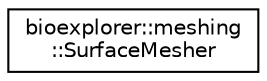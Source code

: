 digraph "Graphical Class Hierarchy"
{
 // LATEX_PDF_SIZE
  edge [fontname="Helvetica",fontsize="10",labelfontname="Helvetica",labelfontsize="10"];
  node [fontname="Helvetica",fontsize="10",shape=record];
  rankdir="LR";
  Node0 [label="bioexplorer::meshing\l::SurfaceMesher",height=0.2,width=0.4,color="black", fillcolor="white", style="filled",URL="$d8/df9/classbioexplorer_1_1meshing_1_1SurfaceMesher.html",tooltip=" "];
}
